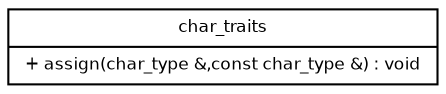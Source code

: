 digraph G {
        fontname = "Bitstream Vera Sans"
        fontsize = 8

        node [
                fontname = "Bitstream Vera Sans"
                fontsize = 8
                shape = "record"
        ]

        edge [
                fontname = "Bitstream Vera Sans"
                fontsize = 8
        ]

 Animal [
                label = "{char_traits|+ assign(char_type &,const char_type &) : void\l}"
        ]
}
